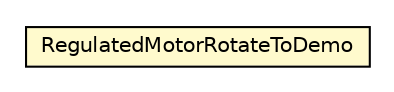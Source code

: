 #!/usr/local/bin/dot
#
# Class diagram 
# Generated by UMLGraph version R5_6 (http://www.umlgraph.org/)
#

digraph G {
	edge [fontname="Helvetica",fontsize=10,labelfontname="Helvetica",labelfontsize=10];
	node [fontname="Helvetica",fontsize=10,shape=plaintext];
	nodesep=0.25;
	ranksep=0.5;
	// examples.hardware.actuators.motors.RegulatedMotorRotateToDemo
	c9942 [label=<<table title="examples.hardware.actuators.motors.RegulatedMotorRotateToDemo" border="0" cellborder="1" cellspacing="0" cellpadding="2" port="p" bgcolor="lemonChiffon" href="./RegulatedMotorRotateToDemo.html">
		<tr><td><table border="0" cellspacing="0" cellpadding="1">
<tr><td align="center" balign="center"> RegulatedMotorRotateToDemo </td></tr>
		</table></td></tr>
		</table>>, URL="./RegulatedMotorRotateToDemo.html", fontname="Helvetica", fontcolor="black", fontsize=10.0];
}

